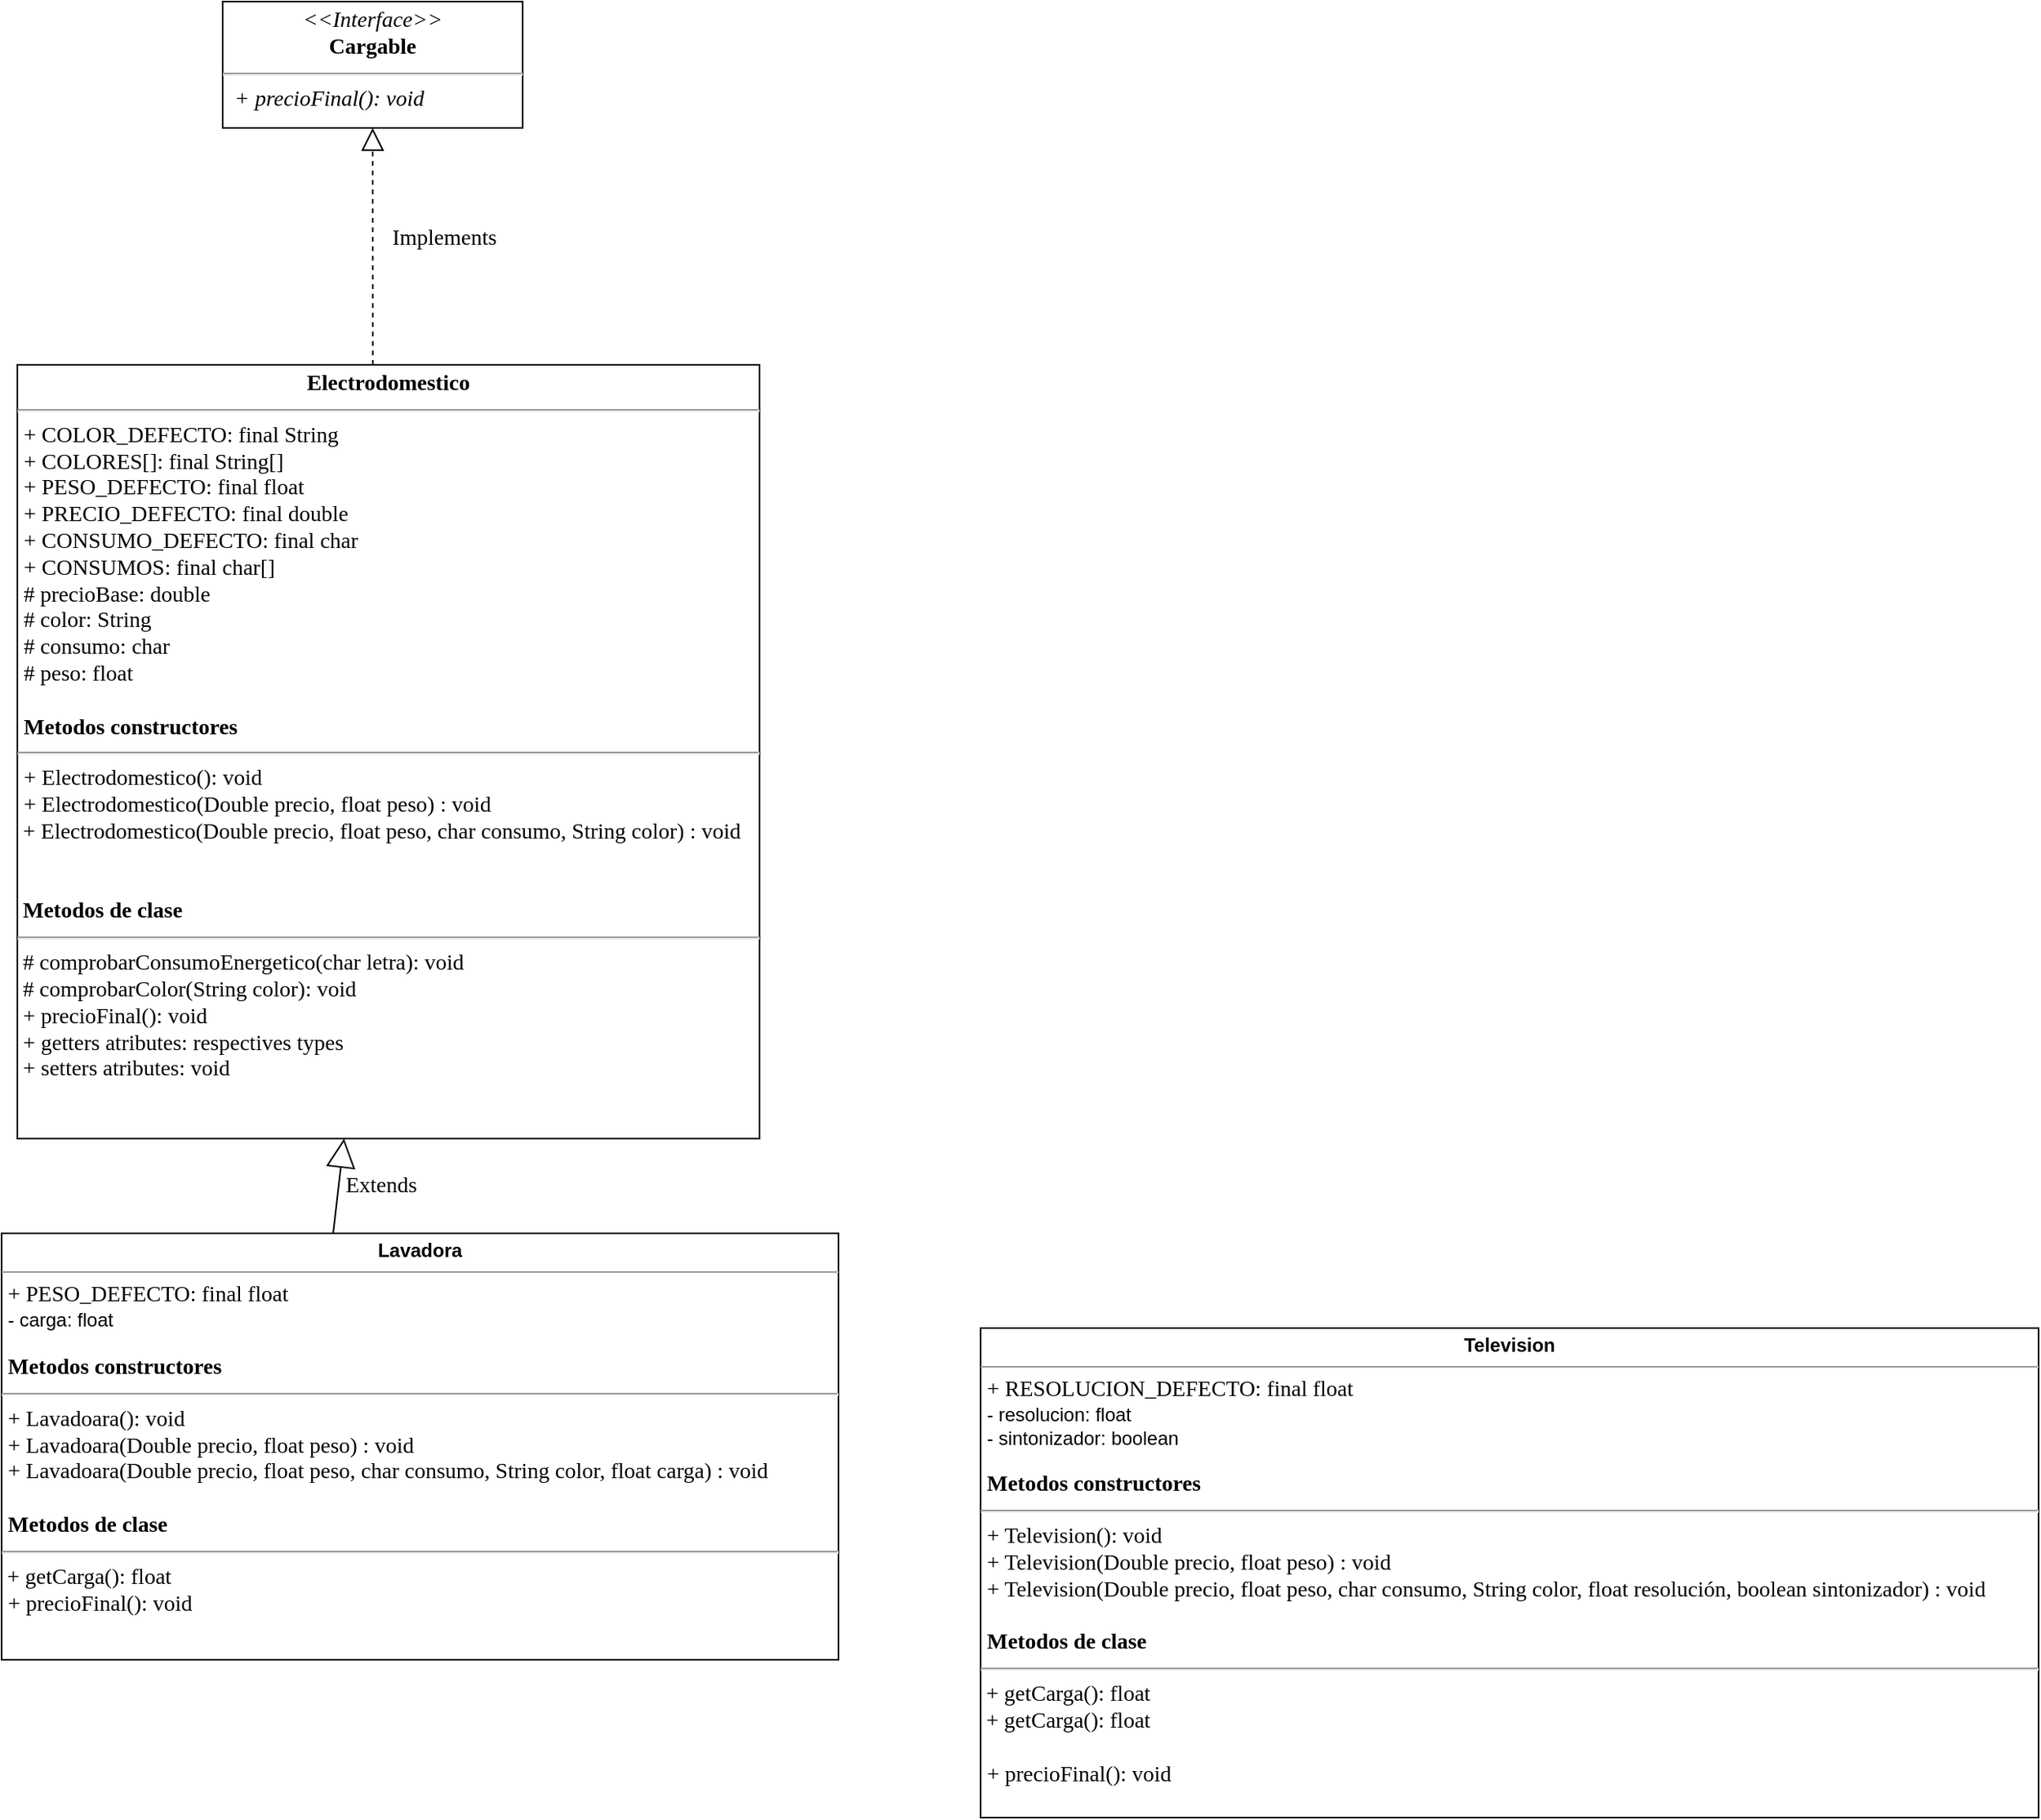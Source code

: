 <mxfile version="16.5.1" type="device"><diagram id="C5RBs43oDa-KdzZeNtuy" name="Page-1"><mxGraphModel dx="1422" dy="857" grid="1" gridSize="10" guides="1" tooltips="1" connect="1" arrows="1" fold="1" page="1" pageScale="1" pageWidth="827" pageHeight="1169" math="0" shadow="0"><root><mxCell id="WIyWlLk6GJQsqaUBKTNV-0"/><mxCell id="WIyWlLk6GJQsqaUBKTNV-1" parent="WIyWlLk6GJQsqaUBKTNV-0"/><mxCell id="qr3Zvmu2GiV05JkT_5Vt-6" value="&lt;h1 style=&quot;margin: 4px 0px 0px ; text-align: center ; font-size: 14px&quot;&gt;&lt;b style=&quot;font-size: 14px&quot;&gt;Electrodomestico&lt;/b&gt;&lt;/h1&gt;&lt;hr style=&quot;font-size: 14px&quot;&gt;&lt;p style=&quot;margin: 0px 0px 0px 4px ; font-size: 14px&quot;&gt;+&amp;nbsp;COLOR_DEFECTO: final String&lt;/p&gt;&lt;p style=&quot;margin: 0px 0px 0px 4px ; font-size: 14px&quot;&gt;+ COLORES[]: final String[]&lt;/p&gt;&lt;p style=&quot;margin: 0px 0px 0px 4px ; font-size: 14px&quot;&gt;+ PESO_DEFECTO: final float&lt;/p&gt;&lt;p style=&quot;margin: 0px 0px 0px 4px ; font-size: 14px&quot;&gt;+ PRECIO_DEFECTO: final double&lt;/p&gt;&lt;p style=&quot;margin: 0px 0px 0px 4px ; font-size: 14px&quot;&gt;+ CONSUMO_DEFECTO: final char&lt;/p&gt;&lt;p style=&quot;margin: 0px 0px 0px 4px ; font-size: 14px&quot;&gt;+ CONSUMOS: final char[]&lt;/p&gt;&lt;p style=&quot;margin: 0px 0px 0px 4px ; font-size: 14px&quot;&gt;# precioBase: double&lt;/p&gt;&lt;p style=&quot;margin: 0px 0px 0px 4px ; font-size: 14px&quot;&gt;# color: String&lt;/p&gt;&lt;p style=&quot;margin: 0px 0px 0px 4px ; font-size: 14px&quot;&gt;# consumo: char&lt;/p&gt;&lt;p style=&quot;margin: 0px 0px 0px 4px ; font-size: 14px&quot;&gt;# peso: float&amp;nbsp;&lt;/p&gt;&lt;p style=&quot;margin: 0px 0px 0px 4px ; font-size: 14px&quot;&gt;&lt;br style=&quot;font-size: 14px&quot;&gt;&lt;/p&gt;&lt;h1 style=&quot;margin: 0px 0px 0px 4px ; font-size: 14px&quot;&gt;Metodos constructores&lt;/h1&gt;&lt;hr style=&quot;font-size: 14px&quot;&gt;&lt;p style=&quot;margin: 0px 0px 0px 4px ; font-size: 14px&quot;&gt;+ Electrodomestico(): void&lt;/p&gt;&lt;p style=&quot;margin: 0px 0px 0px 4px ; font-size: 14px&quot;&gt;+ Electrodomestico(Double precio, float peso) : void&lt;/p&gt;&lt;p style=&quot;margin: 0px 0px 0px 4px ; font-size: 14px&quot;&gt;&lt;/p&gt;&amp;nbsp;+ Electrodomestico(Double precio, float peso, char consumo, String color) : void&lt;br&gt;&lt;br&gt;&amp;nbsp;&lt;br&gt;&lt;b&gt;&amp;nbsp;Metodos de clase&lt;/b&gt;&lt;span&gt;&#9;&lt;/span&gt;&lt;hr&gt;&amp;nbsp;# comprobarConsumoEnergetico(char letra): void&lt;br&gt;&amp;nbsp;# comprobarColor(String color): void&lt;br&gt;&amp;nbsp;+ precioFinal(): void&lt;br&gt;&amp;nbsp;+ getters atributes: respectives types&lt;br&gt;&amp;nbsp;+ setters atributes: void" style="verticalAlign=top;align=left;overflow=fill;fontSize=14;fontFamily=Calibri;html=1;fontSource=https%3A%2F%2Ffonts.googleapis.com%2Fcss%3Ffamily%3DCalibri;" parent="WIyWlLk6GJQsqaUBKTNV-1" vertex="1"><mxGeometry x="170" y="290" width="470" height="490" as="geometry"/></mxCell><mxCell id="0aHtPkWpA6j80kU9K-dO-0" value="&lt;p style=&quot;margin: 0px ; margin-top: 4px ; text-align: center&quot;&gt;&lt;b&gt;Lavadora&lt;/b&gt;&lt;/p&gt;&lt;hr size=&quot;1&quot;&gt;&lt;p style=&quot;font-family: &amp;#34;calibri&amp;#34; ; font-size: 14px ; margin: 0px 0px 0px 4px&quot;&gt;+ PESO_DEFECTO: final float&lt;/p&gt;&lt;p style=&quot;margin: 0px ; margin-left: 4px&quot;&gt;&lt;span&gt;- carga: float&lt;/span&gt;&lt;br&gt;&lt;/p&gt;&lt;p style=&quot;margin: 0px ; margin-left: 4px&quot;&gt;&lt;span&gt;&lt;br&gt;&lt;/span&gt;&lt;/p&gt;&lt;h1 style=&quot;font-family: &amp;#34;calibri&amp;#34; ; margin: 0px 0px 0px 4px ; font-size: 14px&quot;&gt;Metodos constructores&lt;/h1&gt;&lt;hr style=&quot;font-family: &amp;#34;calibri&amp;#34; ; font-size: 14px&quot;&gt;&lt;p style=&quot;font-family: &amp;#34;calibri&amp;#34; ; font-size: 14px ; margin: 0px 0px 0px 4px&quot;&gt;+ Lavadoara(): void&lt;/p&gt;&lt;p style=&quot;font-family: &amp;#34;calibri&amp;#34; ; font-size: 14px ; margin: 0px 0px 0px 4px&quot;&gt;+ Lavadoara(Double precio, float peso) : void&lt;/p&gt;&lt;p style=&quot;font-family: &amp;#34;calibri&amp;#34; ; font-size: 14px ; margin: 0px 0px 0px 4px&quot;&gt;&lt;/p&gt;&lt;p style=&quot;margin: 0px ; margin-left: 4px&quot;&gt;&lt;span style=&quot;font-family: &amp;#34;calibri&amp;#34; ; font-size: 14px&quot;&gt;+&amp;nbsp;&lt;/span&gt;&lt;span style=&quot;font-family: &amp;#34;calibri&amp;#34; ; font-size: 14px&quot;&gt;Lavadoara&lt;/span&gt;&lt;span style=&quot;font-family: &amp;#34;calibri&amp;#34; ; font-size: 14px&quot;&gt;(Double precio, float peso, char consumo, String color, float carga) : void&lt;/span&gt;&lt;br style=&quot;font-family: &amp;#34;calibri&amp;#34; ; font-size: 14px&quot;&gt;&lt;/p&gt;&lt;p style=&quot;margin: 0px ; margin-left: 4px&quot;&gt;&lt;span style=&quot;font-family: &amp;#34;calibri&amp;#34; ; font-size: 14px&quot;&gt;&lt;br&gt;&lt;/span&gt;&lt;/p&gt;&lt;p style=&quot;margin: 0px ; margin-left: 4px&quot;&gt;&lt;b style=&quot;font-family: &amp;#34;calibri&amp;#34; ; font-size: 14px&quot;&gt;Metodos de clase&lt;/b&gt;&lt;span style=&quot;font-family: &amp;#34;calibri&amp;#34; ; font-size: 14px&quot;&gt;&lt;/span&gt;&lt;/p&gt;&lt;hr style=&quot;font-family: &amp;#34;calibri&amp;#34; ; font-size: 14px&quot;&gt;&lt;p style=&quot;margin: 0px ; margin-left: 4px&quot;&gt;&lt;/p&gt;&lt;font face=&quot;calibri&quot;&gt;&lt;span style=&quot;font-size: 14px&quot;&gt;&amp;nbsp;+ getCarga():&amp;nbsp;&lt;/span&gt;&lt;/font&gt;&lt;span style=&quot;font-family: &amp;#34;calibri&amp;#34; ; font-size: 14px&quot;&gt;float&lt;/span&gt;&lt;p style=&quot;margin: 0px ; margin-left: 4px&quot;&gt;&lt;span style=&quot;font-family: &amp;#34;calibri&amp;#34; ; font-size: 14px&quot;&gt;+ precioFinal(): void&lt;/span&gt;&lt;br&gt;&lt;/p&gt;" style="verticalAlign=top;align=left;overflow=fill;fontSize=12;fontFamily=Helvetica;html=1;" vertex="1" parent="WIyWlLk6GJQsqaUBKTNV-1"><mxGeometry x="160" y="840" width="530" height="270" as="geometry"/></mxCell><mxCell id="0aHtPkWpA6j80kU9K-dO-2" value="&lt;p style=&quot;margin: 4px 0px 0px ; text-align: center ; font-size: 14px&quot;&gt;&lt;i style=&quot;font-size: 14px&quot;&gt;&amp;lt;&amp;lt;Interface&amp;gt;&amp;gt;&lt;/i&gt;&lt;br style=&quot;font-size: 14px&quot;&gt;&lt;b style=&quot;font-size: 14px&quot;&gt;Cargable&lt;/b&gt;&lt;/p&gt;&lt;hr style=&quot;font-size: 14px&quot;&gt;&lt;p style=&quot;margin: 0px 0px 0px 4px ; font-size: 14px&quot;&gt;&lt;i&gt;&amp;nbsp;+&lt;span&gt;&amp;nbsp;precioFinal(): void&lt;/span&gt;&lt;/i&gt;&lt;/p&gt;" style="verticalAlign=top;align=left;overflow=fill;fontSize=14;fontFamily=Calibri;html=1;fontSource=https%3A%2F%2Ffonts.googleapis.com%2Fcss%3Ffamily%3DCalibri;" vertex="1" parent="WIyWlLk6GJQsqaUBKTNV-1"><mxGeometry x="300" y="60" width="190" height="80" as="geometry"/></mxCell><mxCell id="0aHtPkWpA6j80kU9K-dO-4" value="Extends" style="endArrow=block;endSize=16;endFill=0;html=1;rounded=0;fontFamily=Calibri;fontSource=https%3A%2F%2Ffonts.googleapis.com%2Fcss%3Ffamily%3DCalibri;fontSize=14;" edge="1" parent="WIyWlLk6GJQsqaUBKTNV-1" target="qr3Zvmu2GiV05JkT_5Vt-6"><mxGeometry x="0.1" y="-26" width="160" relative="1" as="geometry"><mxPoint x="370" y="840" as="sourcePoint"/><mxPoint x="500" y="820" as="targetPoint"/><mxPoint as="offset"/></mxGeometry></mxCell><mxCell id="0aHtPkWpA6j80kU9K-dO-5" value="" style="endArrow=block;dashed=1;endFill=0;endSize=12;html=1;rounded=0;fontFamily=Calibri;fontSource=https%3A%2F%2Ffonts.googleapis.com%2Fcss%3Ffamily%3DCalibri;fontSize=14;entryX=0.5;entryY=1;entryDx=0;entryDy=0;exitX=0.479;exitY=0;exitDx=0;exitDy=0;exitPerimeter=0;" edge="1" parent="WIyWlLk6GJQsqaUBKTNV-1" source="qr3Zvmu2GiV05JkT_5Vt-6" target="0aHtPkWpA6j80kU9K-dO-2"><mxGeometry width="160" relative="1" as="geometry"><mxPoint x="360" y="350" as="sourcePoint"/><mxPoint x="520" y="350" as="targetPoint"/></mxGeometry></mxCell><mxCell id="0aHtPkWpA6j80kU9K-dO-6" value="Implements" style="text;html=1;align=center;verticalAlign=middle;resizable=0;points=[];autosize=1;strokeColor=none;fillColor=none;fontSize=14;fontFamily=Calibri;" vertex="1" parent="WIyWlLk6GJQsqaUBKTNV-1"><mxGeometry x="400" y="200" width="80" height="20" as="geometry"/></mxCell><mxCell id="0aHtPkWpA6j80kU9K-dO-7" value="&lt;p style=&quot;margin: 0px ; margin-top: 4px ; text-align: center&quot;&gt;&lt;b&gt;Television&lt;/b&gt;&lt;/p&gt;&lt;hr size=&quot;1&quot;&gt;&lt;p style=&quot;font-family: &amp;#34;calibri&amp;#34; ; font-size: 14px ; margin: 0px 0px 0px 4px&quot;&gt;+ RESOLUCION_DEFECTO: final float&lt;/p&gt;&lt;p style=&quot;margin: 0px ; margin-left: 4px&quot;&gt;&lt;span&gt;- resolucion: float&lt;/span&gt;&lt;br&gt;&lt;/p&gt;&lt;p style=&quot;margin: 0px ; margin-left: 4px&quot;&gt;&lt;span&gt;- sintonizador: boolean&lt;/span&gt;&lt;/p&gt;&lt;p style=&quot;margin: 0px ; margin-left: 4px&quot;&gt;&lt;span&gt;&lt;br&gt;&lt;/span&gt;&lt;/p&gt;&lt;h1 style=&quot;font-family: &amp;#34;calibri&amp;#34; ; margin: 0px 0px 0px 4px ; font-size: 14px&quot;&gt;Metodos constructores&lt;/h1&gt;&lt;hr style=&quot;font-family: &amp;#34;calibri&amp;#34; ; font-size: 14px&quot;&gt;&lt;p style=&quot;font-family: &amp;#34;calibri&amp;#34; ; font-size: 14px ; margin: 0px 0px 0px 4px&quot;&gt;+ Television(): void&lt;/p&gt;&lt;p style=&quot;font-family: &amp;#34;calibri&amp;#34; ; font-size: 14px ; margin: 0px 0px 0px 4px&quot;&gt;+ Television(Double precio, float peso) : void&lt;/p&gt;&lt;p style=&quot;font-family: &amp;#34;calibri&amp;#34; ; font-size: 14px ; margin: 0px 0px 0px 4px&quot;&gt;&lt;/p&gt;&lt;p style=&quot;margin: 0px ; margin-left: 4px&quot;&gt;&lt;span style=&quot;font-family: &amp;#34;calibri&amp;#34; ; font-size: 14px&quot;&gt;+ Television(Double precio, float peso, char consumo, String color, float resolución, boolean sintonizador) : void&lt;/span&gt;&lt;br style=&quot;font-family: &amp;#34;calibri&amp;#34; ; font-size: 14px&quot;&gt;&lt;/p&gt;&lt;p style=&quot;margin: 0px ; margin-left: 4px&quot;&gt;&lt;span style=&quot;font-family: &amp;#34;calibri&amp;#34; ; font-size: 14px&quot;&gt;&lt;br&gt;&lt;/span&gt;&lt;/p&gt;&lt;p style=&quot;margin: 0px ; margin-left: 4px&quot;&gt;&lt;b style=&quot;font-family: &amp;#34;calibri&amp;#34; ; font-size: 14px&quot;&gt;Metodos de clase&lt;/b&gt;&lt;span style=&quot;font-family: &amp;#34;calibri&amp;#34; ; font-size: 14px&quot;&gt;&lt;/span&gt;&lt;/p&gt;&lt;hr style=&quot;font-family: &amp;#34;calibri&amp;#34; ; font-size: 14px&quot;&gt;&lt;p style=&quot;margin: 0px ; margin-left: 4px&quot;&gt;&lt;/p&gt;&lt;font face=&quot;calibri&quot;&gt;&lt;span style=&quot;font-size: 14px&quot;&gt;&amp;nbsp;+ getCarga():&amp;nbsp;&lt;/span&gt;&lt;/font&gt;&lt;span style=&quot;font-family: &amp;#34;calibri&amp;#34; ; font-size: 14px&quot;&gt;float&lt;br&gt;&lt;/span&gt;&lt;font face=&quot;calibri&quot;&gt;&lt;span style=&quot;font-size: 14px&quot;&gt;&amp;nbsp;+ getCarga():&amp;nbsp;&lt;/span&gt;&lt;/font&gt;&lt;span style=&quot;font-family: &amp;#34;calibri&amp;#34; ; font-size: 14px&quot;&gt;float&lt;br&gt;&lt;/span&gt;&lt;span style=&quot;font-family: &amp;#34;calibri&amp;#34; ; font-size: 14px&quot;&gt;&lt;br&gt;&lt;/span&gt;&lt;p style=&quot;margin: 0px ; margin-left: 4px&quot;&gt;&lt;span style=&quot;font-family: &amp;#34;calibri&amp;#34; ; font-size: 14px&quot;&gt;+ precioFinal(): void&lt;/span&gt;&lt;br&gt;&lt;/p&gt;" style="verticalAlign=top;align=left;overflow=fill;fontSize=12;fontFamily=Helvetica;html=1;" vertex="1" parent="WIyWlLk6GJQsqaUBKTNV-1"><mxGeometry x="780" y="900" width="670" height="310" as="geometry"/></mxCell></root></mxGraphModel></diagram></mxfile>